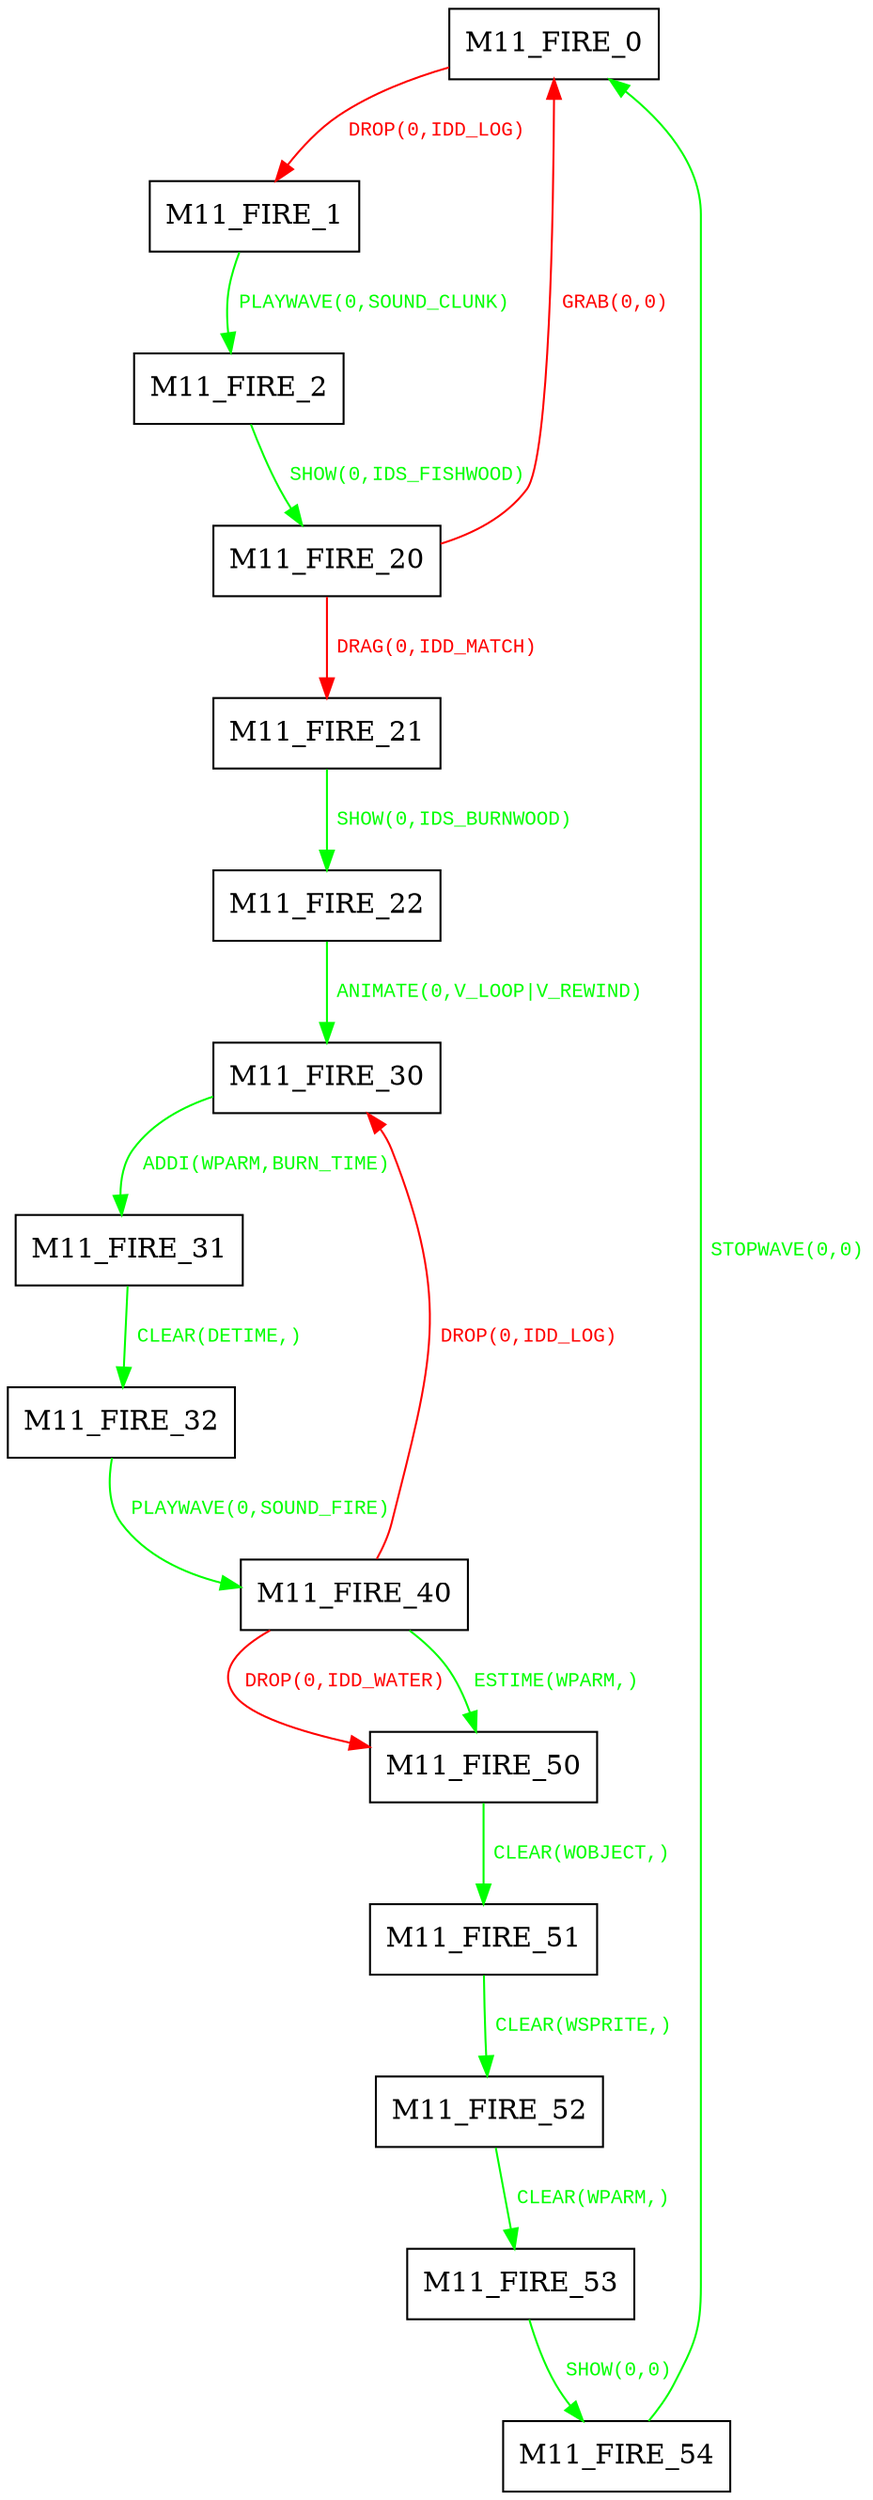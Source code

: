 digraph {
 node [shape=record];
"M11_FIRE_0" -> "M11_FIRE_1"[color=red, fontcolor=red, label=< <font face="Courier New" point-size="10">
DROP(0,IDD_LOG)<br/>
</font>>];
"M11_FIRE_1" -> "M11_FIRE_2"[color=green, fontcolor=green, label=< <font face="Courier New" point-size="10">
PLAYWAVE(0,SOUND_CLUNK)<br/>
</font>>];
"M11_FIRE_2" -> "M11_FIRE_20"[color=green, fontcolor=green, label=< <font face="Courier New" point-size="10">
SHOW(0,IDS_FISHWOOD)<br/>
</font>>];
"M11_FIRE_20" -> "M11_FIRE_21"[color=red, fontcolor=red, label=< <font face="Courier New" point-size="10">
DRAG(0,IDD_MATCH)<br/>
</font>>];
"M11_FIRE_20" -> "M11_FIRE_0"[color=red, fontcolor=red, label=< <font face="Courier New" point-size="10">
GRAB(0,0)<br/>
</font>>];
"M11_FIRE_21" -> "M11_FIRE_22"[color=green, fontcolor=green, label=< <font face="Courier New" point-size="10">
SHOW(0,IDS_BURNWOOD)<br/>
</font>>];
"M11_FIRE_22" -> "M11_FIRE_30"[color=green, fontcolor=green, label=< <font face="Courier New" point-size="10">
ANIMATE(0,V_LOOP|V_REWIND)<br/>
</font>>];
"M11_FIRE_30" -> "M11_FIRE_31"[color=green, fontcolor=green, label=< <font face="Courier New" point-size="10">
ADDI(WPARM,BURN_TIME)<br/>
</font>>];
"M11_FIRE_31" -> "M11_FIRE_32"[color=green, fontcolor=green, label=< <font face="Courier New" point-size="10">
CLEAR(DETIME,)<br/>
</font>>];
"M11_FIRE_32" -> "M11_FIRE_40"[color=green, fontcolor=green, label=< <font face="Courier New" point-size="10">
PLAYWAVE(0,SOUND_FIRE)<br/>
</font>>];
"M11_FIRE_40" -> "M11_FIRE_50"[color=red, fontcolor=red, label=< <font face="Courier New" point-size="10">
DROP(0,IDD_WATER)<br/>
</font>>];
"M11_FIRE_40" -> "M11_FIRE_30"[color=red, fontcolor=red, label=< <font face="Courier New" point-size="10">
DROP(0,IDD_LOG)<br/>
</font>>];
"M11_FIRE_40" -> "M11_FIRE_50"[color=green, fontcolor=green, label=< <font face="Courier New" point-size="10">
ESTIME(WPARM,)<br/>
</font>>];
"M11_FIRE_50" -> "M11_FIRE_51"[color=green, fontcolor=green, label=< <font face="Courier New" point-size="10">
CLEAR(WOBJECT,)<br/>
</font>>];
"M11_FIRE_51" -> "M11_FIRE_52"[color=green, fontcolor=green, label=< <font face="Courier New" point-size="10">
CLEAR(WSPRITE,)<br/>
</font>>];
"M11_FIRE_52" -> "M11_FIRE_53"[color=green, fontcolor=green, label=< <font face="Courier New" point-size="10">
CLEAR(WPARM,)<br/>
</font>>];
"M11_FIRE_53" -> "M11_FIRE_54"[color=green, fontcolor=green, label=< <font face="Courier New" point-size="10">
SHOW(0,0)<br/>
</font>>];
"M11_FIRE_54" -> "M11_FIRE_0"[color=green, fontcolor=green, label=< <font face="Courier New" point-size="10">
STOPWAVE(0,0)<br/>
</font>>];
}
